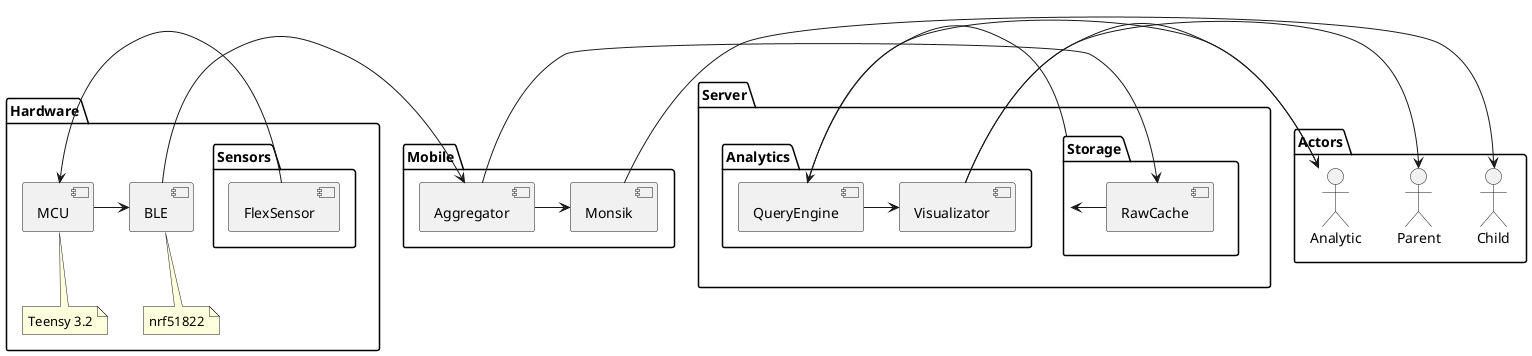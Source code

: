 @startuml
skinparam componentStyle uml2

package Hardware {
    component MCU
    component BLE

    package Sensors {
        [FlexSensor] -> [MCU]
    }

    [MCU] -> [BLE]

    note bottom of [MCU]: Teensy 3.2
    note bottom of [BLE]: nrf51822
}

package Mobile {
    [BLE] -> [Aggregator]
    [Aggregator] -> [Monsik]
}

package Server {
    package Storage {
        [Aggregator] -> [RawCache]
        [RawCache] -> [Storage]
    }
    package Analytics {
        [Storage] -> [QueryEngine]
        [QueryEngine] -> [Visualizator]
    }
}

package Actors {
    actor Child
    actor Parent
    actor Analytic

    Child <- [Monsik]

    Parent <- [Visualizator]

    Analytic <- [QueryEngine]
    Analytic <- [Visualizator]
}

@enduml

